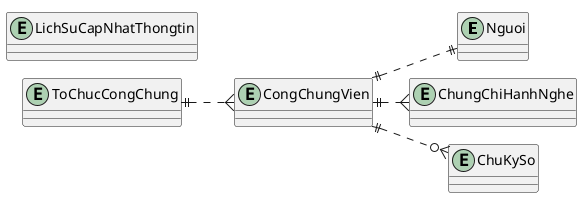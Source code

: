 @startuml erd
!pragma layout smetana
left to right direction
entity Nguoi
entity CongChungVien
entity ChungChiHanhNghe
entity ChuKySo
entity LichSuCapNhatThongtin
entity ToChucCongChung

CongChungVien ||..|| Nguoi
CongChungVien ||..{ ChungChiHanhNghe
CongChungVien ||..o{ ChuKySo
ToChucCongChung ||..{ CongChungVien
@enduml


